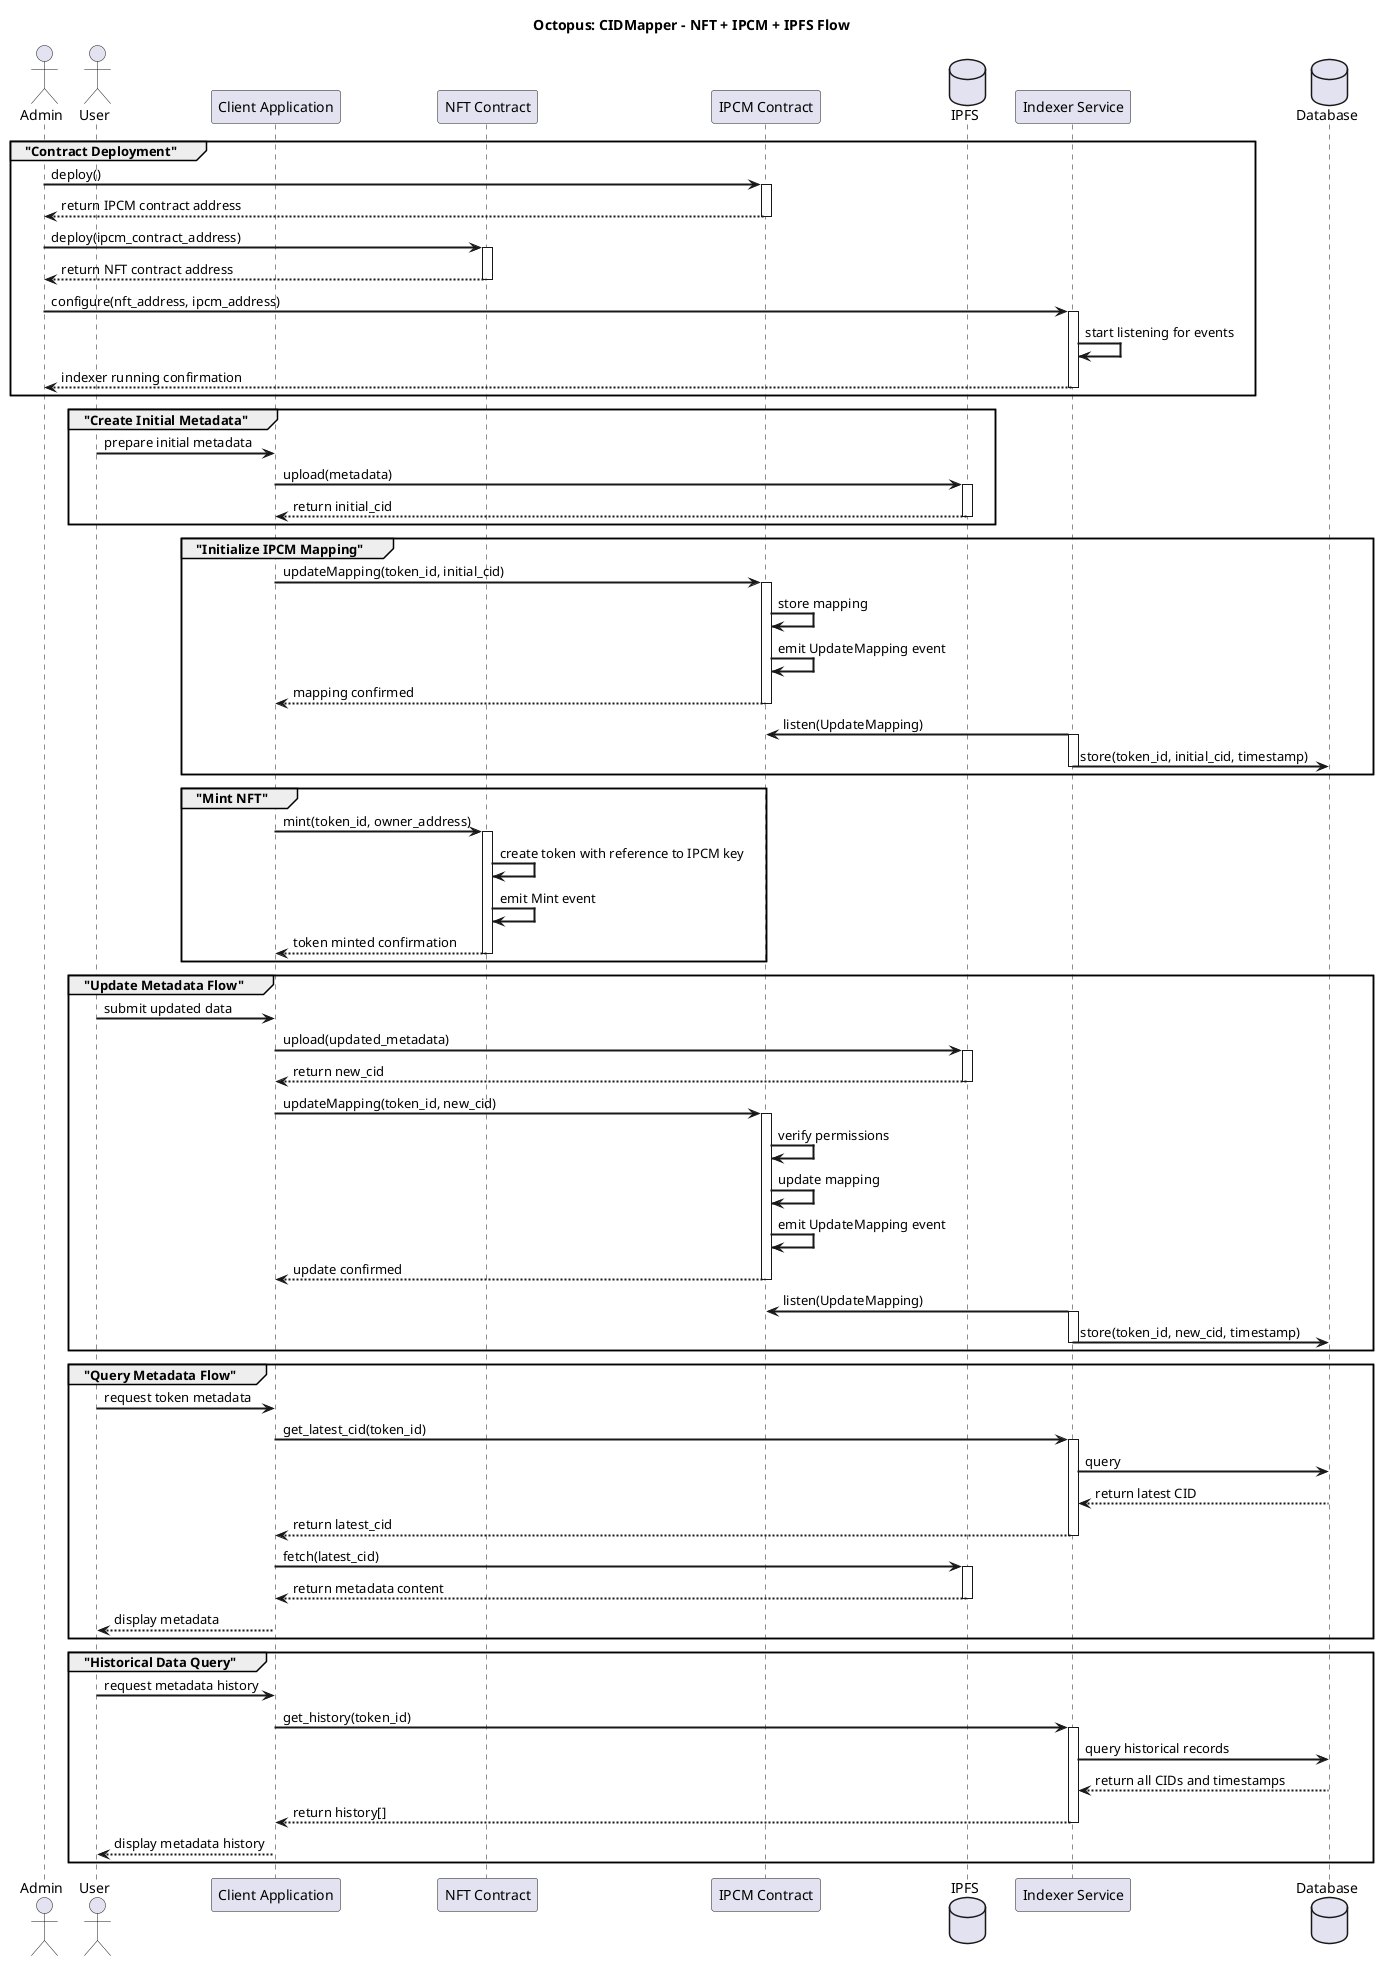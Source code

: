 @startuml Octopus

skinparam backgroundColor white
skinparam handwritten false
skinparam defaultFontName Arial
skinparam sequenceArrowThickness 2
skinparam participantPadding 20
skinparam boxPadding 10

' Actors and Participants
actor Admin
actor User
participant "Client Application" as App
participant "NFT Contract" as NFTContract
participant "IPCM Contract" as IPCMContract
database "IPFS" as IPFS
participant "Indexer Service" as Indexer
database "Database" as DB

' Title
title Octopus: CIDMapper - NFT + IPCM + IPFS Flow

' Initialization Phase
box "Initialization Phase" #E5F2FF
  group "Contract Deployment"
    Admin -> IPCMContract : deploy()
    activate IPCMContract
    IPCMContract --> Admin : return IPCM contract address
    deactivate IPCMContract
    
    Admin -> NFTContract : deploy(ipcm_contract_address)
    activate NFTContract
    NFTContract --> Admin : return NFT contract address
    deactivate NFTContract
    
    Admin -> Indexer : configure(nft_address, ipcm_address)
    activate Indexer
    Indexer -> Indexer : start listening for events
    Indexer --> Admin : indexer running confirmation
    deactivate Indexer
  end
end box

' NFT Minting Phase
box "NFT Minting Phase" #E8F8E8
  group "Create Initial Metadata"
    User -> App : prepare initial metadata
    App -> IPFS : upload(metadata)
    activate IPFS
    IPFS --> App : return initial_cid
    deactivate IPFS
  end
  
  group "Initialize IPCM Mapping"
    App -> IPCMContract : updateMapping(token_id, initial_cid)
    activate IPCMContract
    IPCMContract -> IPCMContract : store mapping
    IPCMContract -> IPCMContract : emit UpdateMapping event
    IPCMContract --> App : mapping confirmed
    deactivate IPCMContract
    
    Indexer -> IPCMContract : listen(UpdateMapping)
    activate Indexer
    Indexer -> DB : store(token_id, initial_cid, timestamp)
    deactivate Indexer
  end
  
  group "Mint NFT"
    App -> NFTContract : mint(token_id, owner_address)
    activate NFTContract
    NFTContract -> NFTContract : create token with reference to IPCM key
    NFTContract -> NFTContract : emit Mint event
    NFTContract --> App : token minted confirmation
    deactivate NFTContract
  end
end box

' Metadata Update Phase
box "Metadata Update Phase" #FFF8E1
  group "Update Metadata Flow"
    User -> App : submit updated data
    App -> IPFS : upload(updated_metadata)
    activate IPFS
    IPFS --> App : return new_cid
    deactivate IPFS
    
    App -> IPCMContract : updateMapping(token_id, new_cid)
    activate IPCMContract
    IPCMContract -> IPCMContract : verify permissions
    IPCMContract -> IPCMContract : update mapping
    IPCMContract -> IPCMContract : emit UpdateMapping event
    IPCMContract --> App : update confirmed
    deactivate IPCMContract
    
    Indexer -> IPCMContract : listen(UpdateMapping)
    activate Indexer
    Indexer -> DB : store(token_id, new_cid, timestamp)
    deactivate Indexer
  end
end box

' Data Access Phase
box "Data Access Phase" #F9E4FF
  group "Query Metadata Flow"
    User -> App : request token metadata
    
    App -> Indexer : get_latest_cid(token_id)
    activate Indexer
    Indexer -> DB : query
    DB --> Indexer : return latest CID
    Indexer --> App : return latest_cid
    deactivate Indexer
    
    App -> IPFS : fetch(latest_cid)
    activate IPFS
    IPFS --> App : return metadata content
    deactivate IPFS
    
    App --> User : display metadata
  end
  
  group "Historical Data Query"
    User -> App : request metadata history
    
    App -> Indexer : get_history(token_id)
    activate Indexer
    Indexer -> DB : query historical records
    DB --> Indexer : return all CIDs and timestamps
    Indexer --> App : return history[]
    deactivate Indexer
    
    App --> User : display metadata history
  end
end box

@enduml